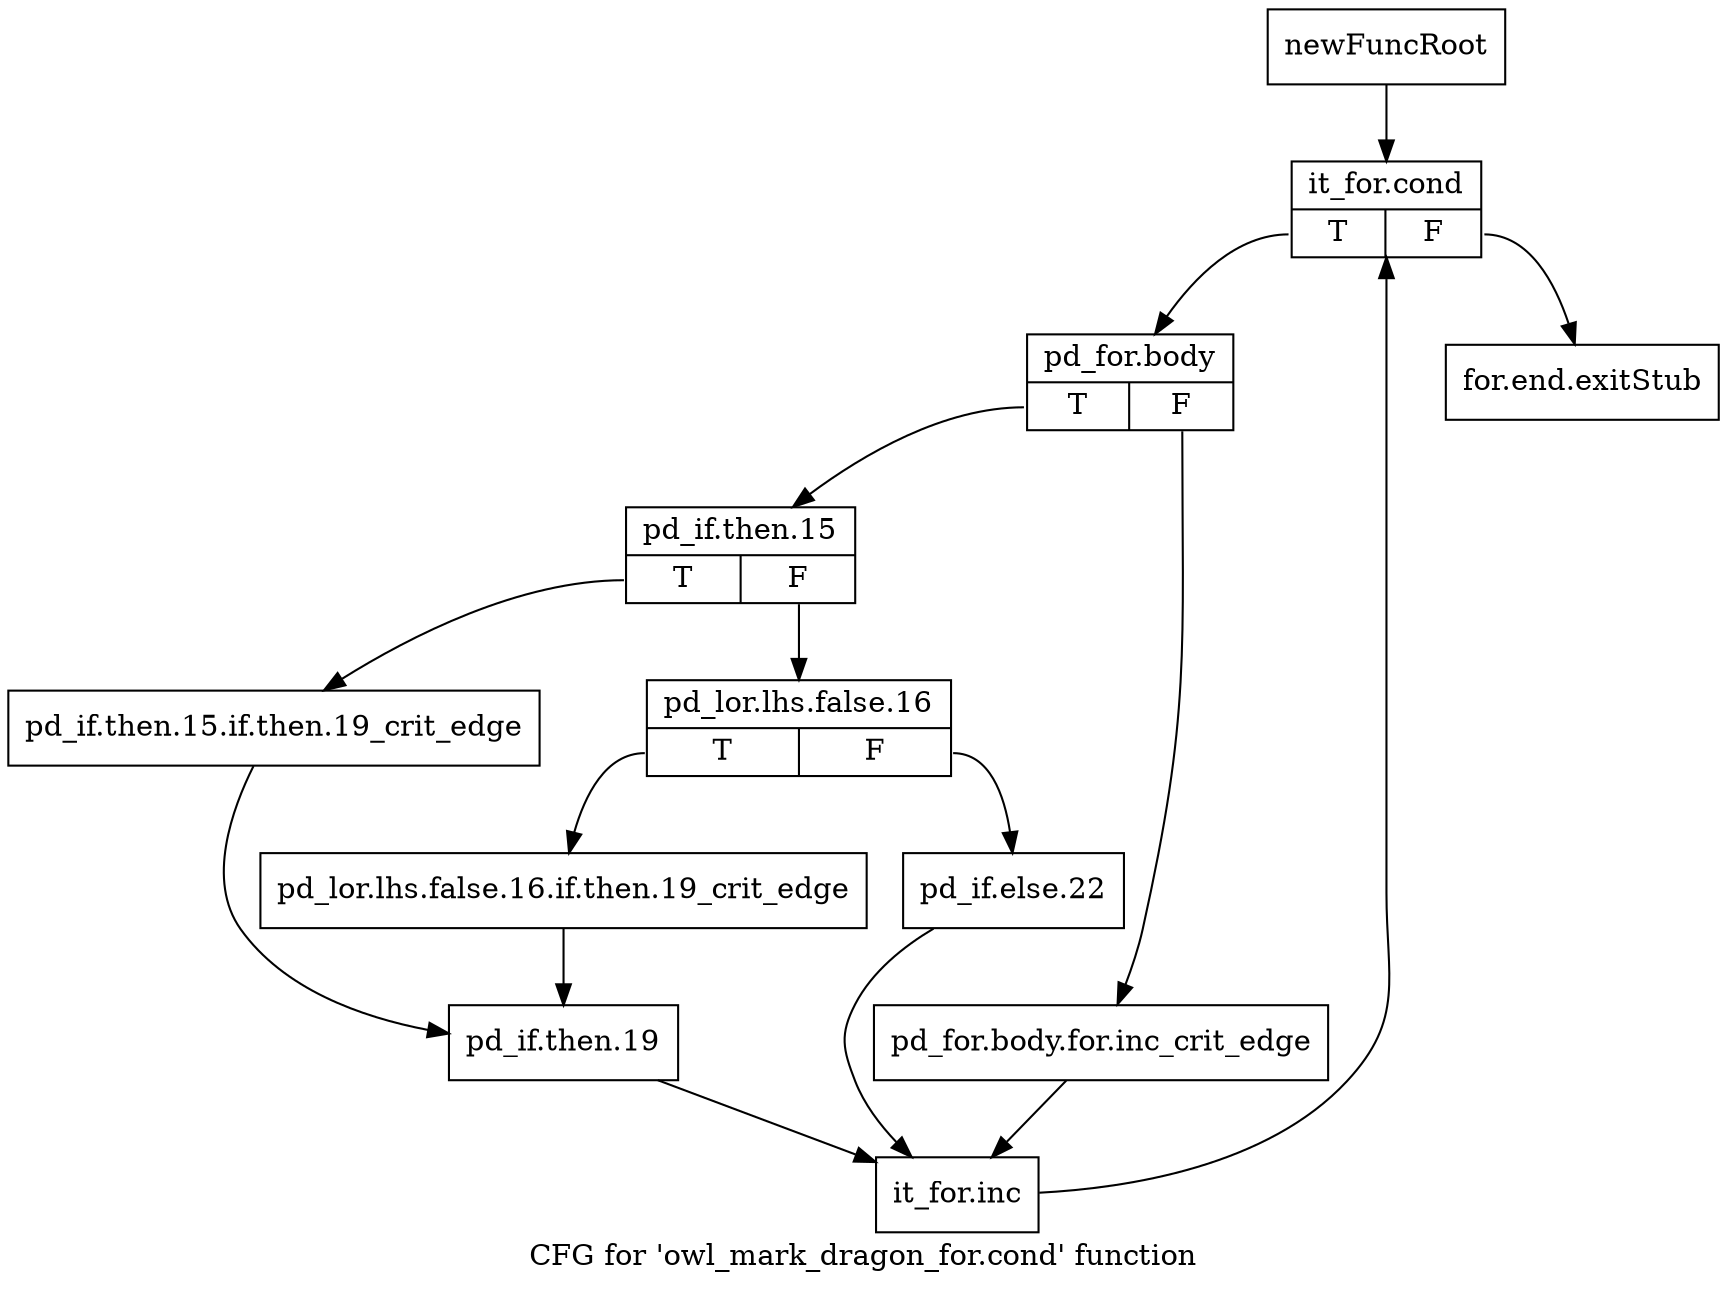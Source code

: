 digraph "CFG for 'owl_mark_dragon_for.cond' function" {
	label="CFG for 'owl_mark_dragon_for.cond' function";

	Node0x42378c0 [shape=record,label="{newFuncRoot}"];
	Node0x42378c0 -> Node0x4237960;
	Node0x4237910 [shape=record,label="{for.end.exitStub}"];
	Node0x4237960 [shape=record,label="{it_for.cond|{<s0>T|<s1>F}}"];
	Node0x4237960:s0 -> Node0x42379b0;
	Node0x4237960:s1 -> Node0x4237910;
	Node0x42379b0 [shape=record,label="{pd_for.body|{<s0>T|<s1>F}}"];
	Node0x42379b0:s0 -> Node0x4237a50;
	Node0x42379b0:s1 -> Node0x4237a00;
	Node0x4237a00 [shape=record,label="{pd_for.body.for.inc_crit_edge}"];
	Node0x4237a00 -> Node0x42384f0;
	Node0x4237a50 [shape=record,label="{pd_if.then.15|{<s0>T|<s1>F}}"];
	Node0x4237a50:s0 -> Node0x4238450;
	Node0x4237a50:s1 -> Node0x4237aa0;
	Node0x4237aa0 [shape=record,label="{pd_lor.lhs.false.16|{<s0>T|<s1>F}}"];
	Node0x4237aa0:s0 -> Node0x4238400;
	Node0x4237aa0:s1 -> Node0x42383b0;
	Node0x42383b0 [shape=record,label="{pd_if.else.22}"];
	Node0x42383b0 -> Node0x42384f0;
	Node0x4238400 [shape=record,label="{pd_lor.lhs.false.16.if.then.19_crit_edge}"];
	Node0x4238400 -> Node0x42384a0;
	Node0x4238450 [shape=record,label="{pd_if.then.15.if.then.19_crit_edge}"];
	Node0x4238450 -> Node0x42384a0;
	Node0x42384a0 [shape=record,label="{pd_if.then.19}"];
	Node0x42384a0 -> Node0x42384f0;
	Node0x42384f0 [shape=record,label="{it_for.inc}"];
	Node0x42384f0 -> Node0x4237960;
}
